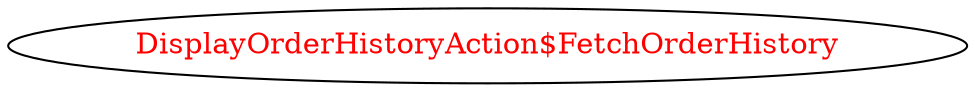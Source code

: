digraph dependencyGraph {
 concentrate=true;
 ranksep="2.0";
 rankdir="LR"; 
 splines="ortho";
"DisplayOrderHistoryAction$FetchOrderHistory" [fontcolor="red"];
}